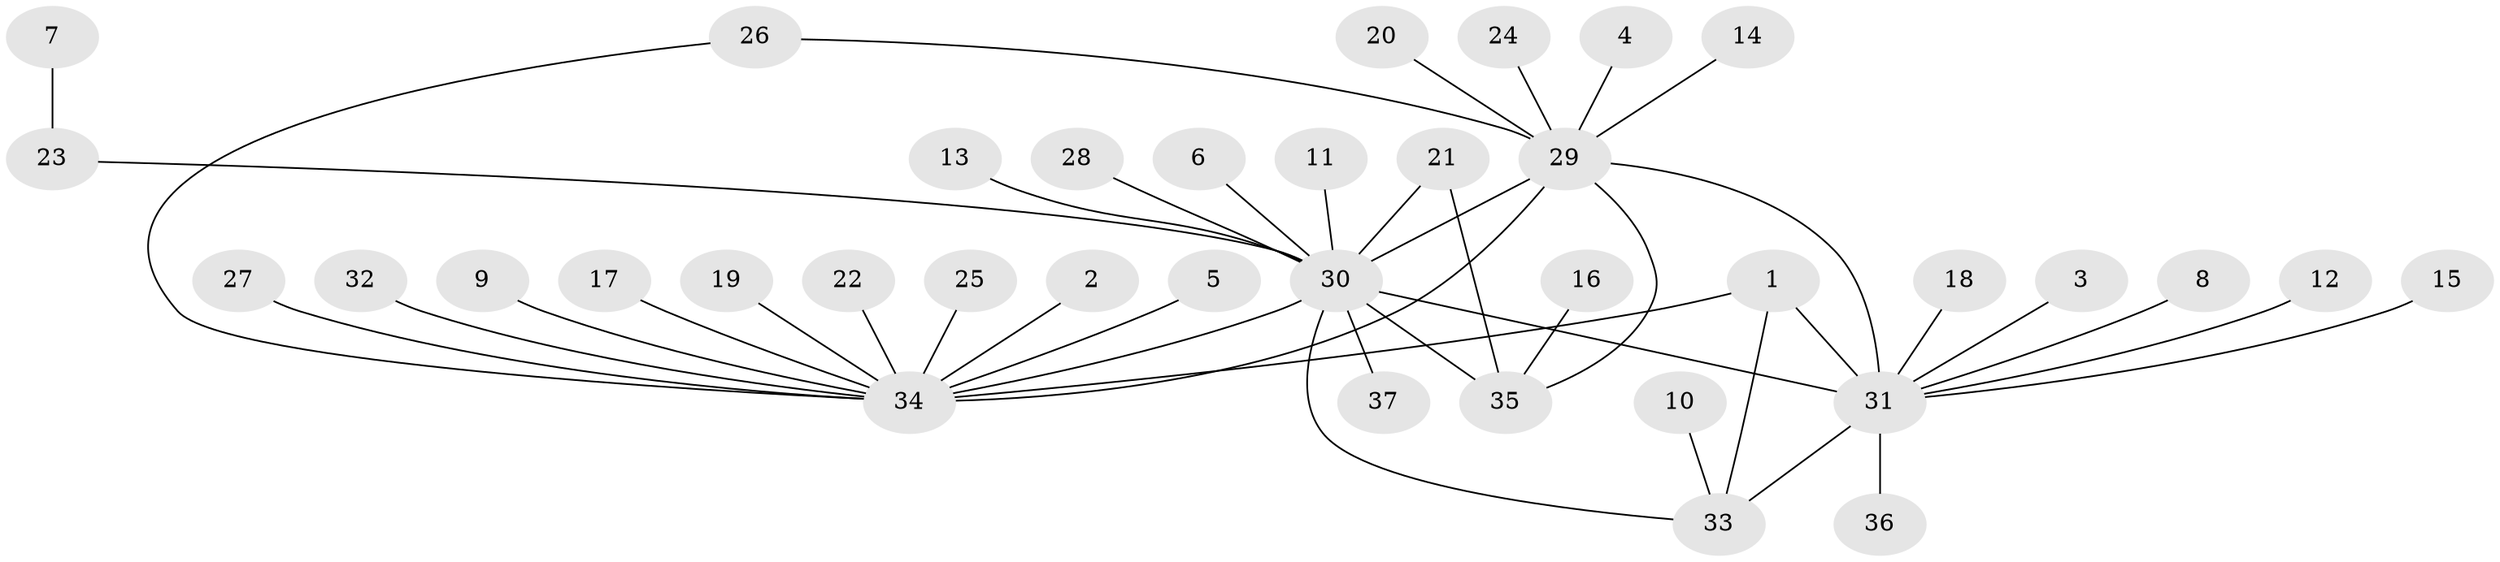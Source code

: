 // original degree distribution, {6: 0.0410958904109589, 3: 0.1095890410958904, 8: 0.0273972602739726, 4: 0.0547945205479452, 13: 0.0136986301369863, 7: 0.0136986301369863, 12: 0.0136986301369863, 2: 0.1506849315068493, 5: 0.0136986301369863, 1: 0.5616438356164384}
// Generated by graph-tools (version 1.1) at 2025/50/03/09/25 03:50:35]
// undirected, 37 vertices, 44 edges
graph export_dot {
graph [start="1"]
  node [color=gray90,style=filled];
  1;
  2;
  3;
  4;
  5;
  6;
  7;
  8;
  9;
  10;
  11;
  12;
  13;
  14;
  15;
  16;
  17;
  18;
  19;
  20;
  21;
  22;
  23;
  24;
  25;
  26;
  27;
  28;
  29;
  30;
  31;
  32;
  33;
  34;
  35;
  36;
  37;
  1 -- 31 [weight=1.0];
  1 -- 33 [weight=1.0];
  1 -- 34 [weight=1.0];
  2 -- 34 [weight=1.0];
  3 -- 31 [weight=1.0];
  4 -- 29 [weight=1.0];
  5 -- 34 [weight=1.0];
  6 -- 30 [weight=1.0];
  7 -- 23 [weight=1.0];
  8 -- 31 [weight=1.0];
  9 -- 34 [weight=1.0];
  10 -- 33 [weight=1.0];
  11 -- 30 [weight=1.0];
  12 -- 31 [weight=1.0];
  13 -- 30 [weight=1.0];
  14 -- 29 [weight=1.0];
  15 -- 31 [weight=1.0];
  16 -- 35 [weight=1.0];
  17 -- 34 [weight=1.0];
  18 -- 31 [weight=1.0];
  19 -- 34 [weight=1.0];
  20 -- 29 [weight=1.0];
  21 -- 30 [weight=1.0];
  21 -- 35 [weight=1.0];
  22 -- 34 [weight=1.0];
  23 -- 30 [weight=1.0];
  24 -- 29 [weight=1.0];
  25 -- 34 [weight=1.0];
  26 -- 29 [weight=1.0];
  26 -- 34 [weight=1.0];
  27 -- 34 [weight=1.0];
  28 -- 30 [weight=1.0];
  29 -- 30 [weight=2.0];
  29 -- 31 [weight=1.0];
  29 -- 34 [weight=1.0];
  29 -- 35 [weight=1.0];
  30 -- 31 [weight=2.0];
  30 -- 33 [weight=1.0];
  30 -- 34 [weight=2.0];
  30 -- 35 [weight=2.0];
  30 -- 37 [weight=1.0];
  31 -- 33 [weight=1.0];
  31 -- 36 [weight=1.0];
  32 -- 34 [weight=1.0];
}
